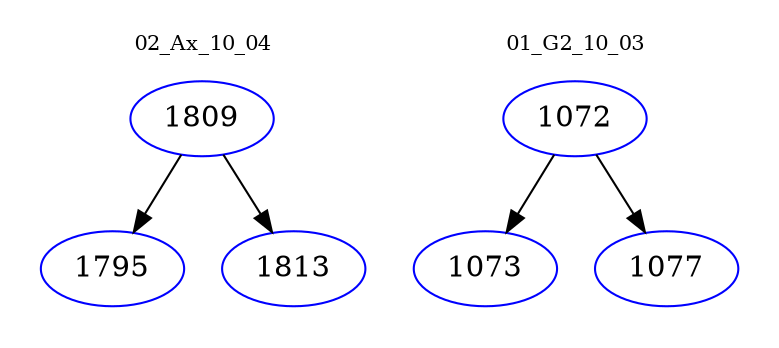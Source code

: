 digraph{
subgraph cluster_0 {
color = white
label = "02_Ax_10_04";
fontsize=10;
T0_1809 [label="1809", color="blue"]
T0_1809 -> T0_1795 [color="black"]
T0_1795 [label="1795", color="blue"]
T0_1809 -> T0_1813 [color="black"]
T0_1813 [label="1813", color="blue"]
}
subgraph cluster_1 {
color = white
label = "01_G2_10_03";
fontsize=10;
T1_1072 [label="1072", color="blue"]
T1_1072 -> T1_1073 [color="black"]
T1_1073 [label="1073", color="blue"]
T1_1072 -> T1_1077 [color="black"]
T1_1077 [label="1077", color="blue"]
}
}
